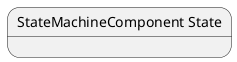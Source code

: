 @startuml StateMachineComponent
state "StateMachineComponent State" as GameBoilerPlate_Component_Logic_State
@enduml